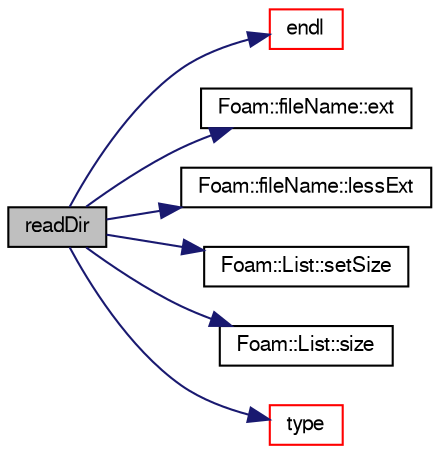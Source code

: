 digraph "readDir"
{
  bgcolor="transparent";
  edge [fontname="FreeSans",fontsize="10",labelfontname="FreeSans",labelfontsize="10"];
  node [fontname="FreeSans",fontsize="10",shape=record];
  rankdir="LR";
  Node103002 [label="readDir",height=0.2,width=0.4,color="black", fillcolor="grey75", style="filled", fontcolor="black"];
  Node103002 -> Node103003 [color="midnightblue",fontsize="10",style="solid",fontname="FreeSans"];
  Node103003 [label="endl",height=0.2,width=0.4,color="red",URL="$a21124.html#a2db8fe02a0d3909e9351bb4275b23ce4",tooltip="Add newline and flush stream. "];
  Node103002 -> Node103005 [color="midnightblue",fontsize="10",style="solid",fontname="FreeSans"];
  Node103005 [label="Foam::fileName::ext",height=0.2,width=0.4,color="black",URL="$a28234.html#aa9025b0a516ed5b621e9afd6c493da4d",tooltip="Return file name extension (part after last .) "];
  Node103002 -> Node103006 [color="midnightblue",fontsize="10",style="solid",fontname="FreeSans"];
  Node103006 [label="Foam::fileName::lessExt",height=0.2,width=0.4,color="black",URL="$a28234.html#a6807d1f6ee241b17aec7652ecce48f6e",tooltip="Return file name without extension (part before last .) "];
  Node103002 -> Node103007 [color="midnightblue",fontsize="10",style="solid",fontname="FreeSans"];
  Node103007 [label="Foam::List::setSize",height=0.2,width=0.4,color="black",URL="$a25694.html#aedb985ffeaf1bdbfeccc2a8730405703",tooltip="Reset size of List. "];
  Node103002 -> Node103008 [color="midnightblue",fontsize="10",style="solid",fontname="FreeSans"];
  Node103008 [label="Foam::List::size",height=0.2,width=0.4,color="black",URL="$a25694.html#a8a5f6fa29bd4b500caf186f60245b384",tooltip="Override size to be inconsistent with allocated storage. "];
  Node103002 -> Node103009 [color="midnightblue",fontsize="10",style="solid",fontname="FreeSans"];
  Node103009 [label="type",height=0.2,width=0.4,color="red",URL="$a21124.html#aec48583af672626378f501eb9fc32cd1",tooltip="Return the file type: DIRECTORY or FILE. "];
}

